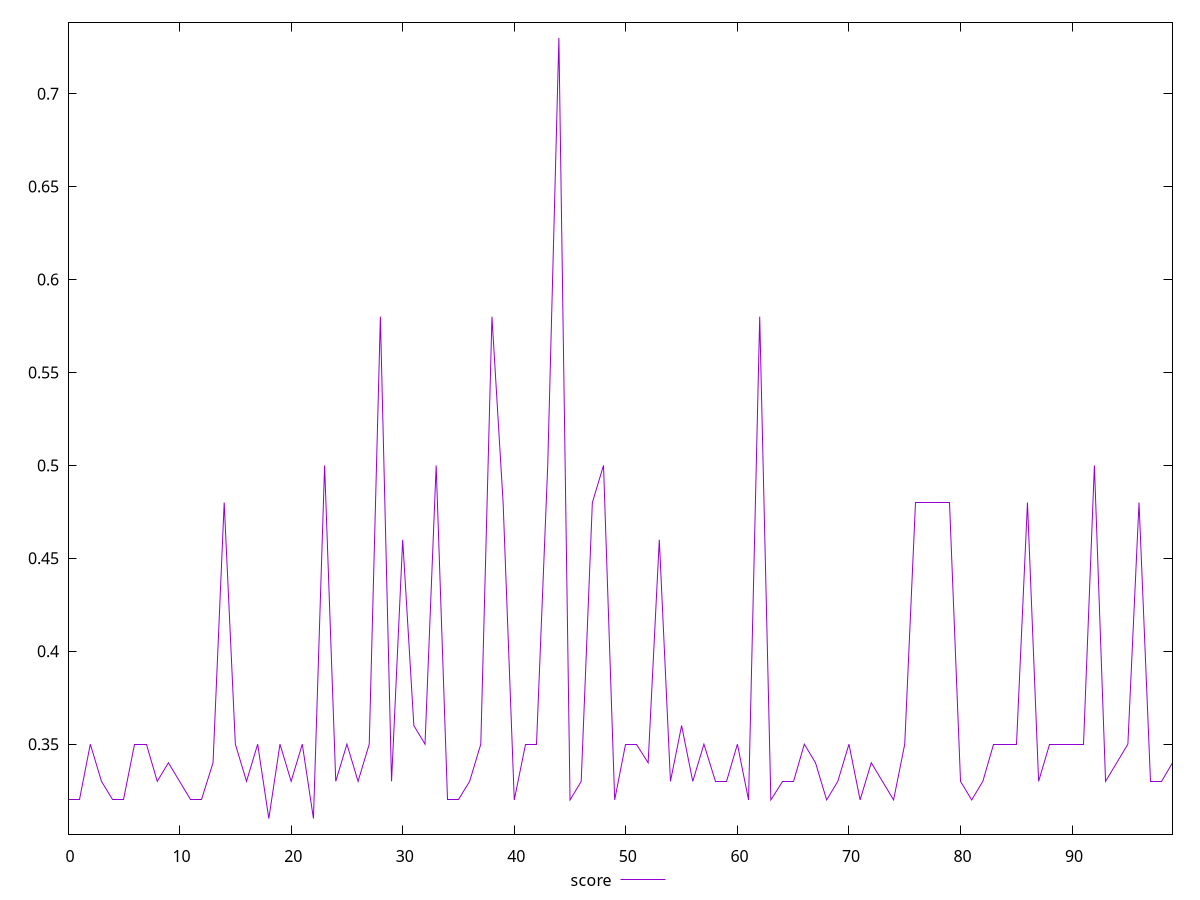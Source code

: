 reset

$score <<EOF
0 0.32
1 0.32
2 0.35
3 0.33
4 0.32
5 0.32
6 0.35
7 0.35
8 0.33
9 0.34
10 0.33
11 0.32
12 0.32
13 0.34
14 0.48
15 0.35
16 0.33
17 0.35
18 0.31
19 0.35
20 0.33
21 0.35
22 0.31
23 0.5
24 0.33
25 0.35
26 0.33
27 0.35
28 0.58
29 0.33
30 0.46
31 0.36
32 0.35
33 0.5
34 0.32
35 0.32
36 0.33
37 0.35
38 0.58
39 0.48
40 0.32
41 0.35
42 0.35
43 0.5
44 0.73
45 0.32
46 0.33
47 0.48
48 0.5
49 0.32
50 0.35
51 0.35
52 0.34
53 0.46
54 0.33
55 0.36
56 0.33
57 0.35
58 0.33
59 0.33
60 0.35
61 0.32
62 0.58
63 0.32
64 0.33
65 0.33
66 0.35
67 0.34
68 0.32
69 0.33
70 0.35
71 0.32
72 0.34
73 0.33
74 0.32
75 0.35
76 0.48
77 0.48
78 0.48
79 0.48
80 0.33
81 0.32
82 0.33
83 0.35
84 0.35
85 0.35
86 0.48
87 0.33
88 0.35
89 0.35
90 0.35
91 0.35
92 0.5
93 0.33
94 0.34
95 0.35
96 0.48
97 0.33
98 0.33
99 0.34
EOF

set key outside below
set xrange [0:99]
set yrange [0.3016:0.7384]
set trange [0.3016:0.7384]
set terminal svg size 640, 500 enhanced background rgb 'white'
set output "report_00013_2021-02-09T12-04-24.940Z/unused-javascript/samples/pages+cached+noadtech/score/values.svg"

plot $score title "score" with line

reset
